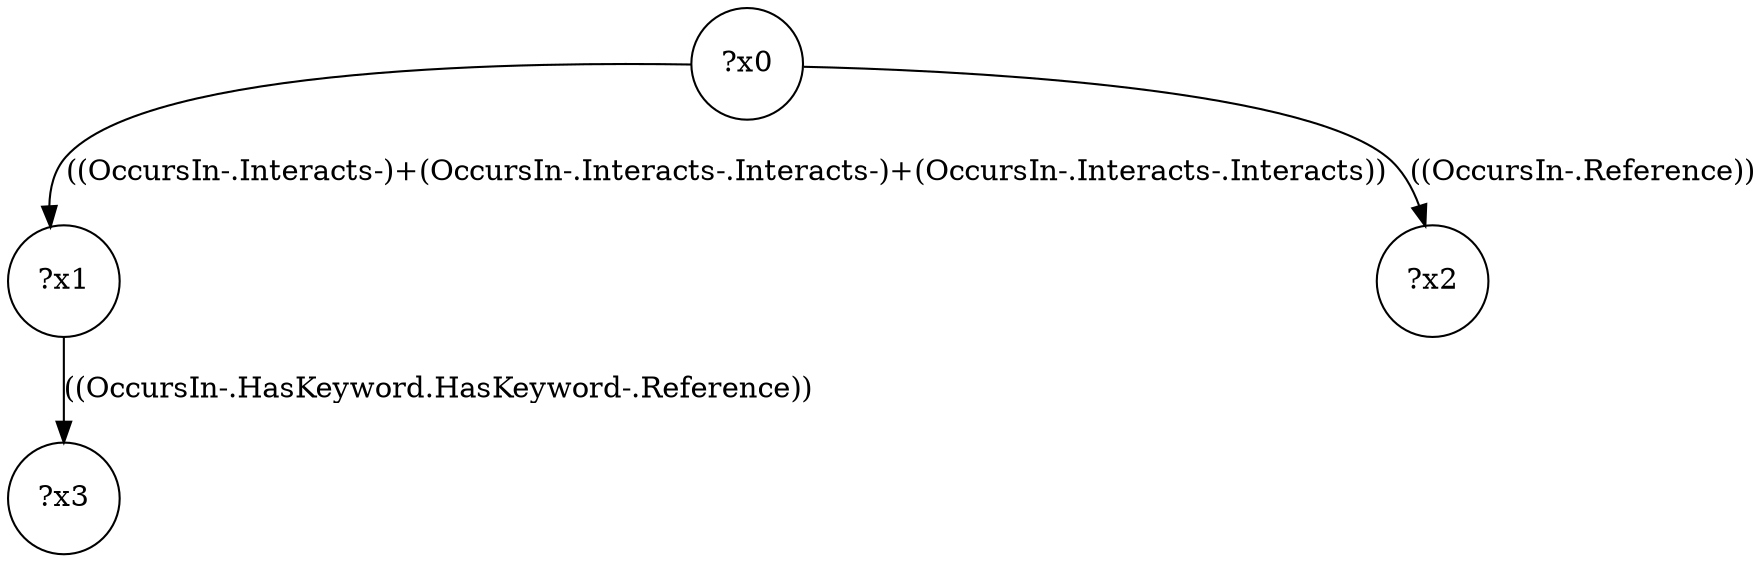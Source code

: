 digraph g {
	x0 [shape=circle, label="?x0"];
	x1 [shape=circle, label="?x1"];
	x0 -> x1 [label="((OccursIn-.Interacts-)+(OccursIn-.Interacts-.Interacts-)+(OccursIn-.Interacts-.Interacts))"];
	x2 [shape=circle, label="?x2"];
	x0 -> x2 [label="((OccursIn-.Reference))"];
	x3 [shape=circle, label="?x3"];
	x1 -> x3 [label="((OccursIn-.HasKeyword.HasKeyword-.Reference))"];
}
